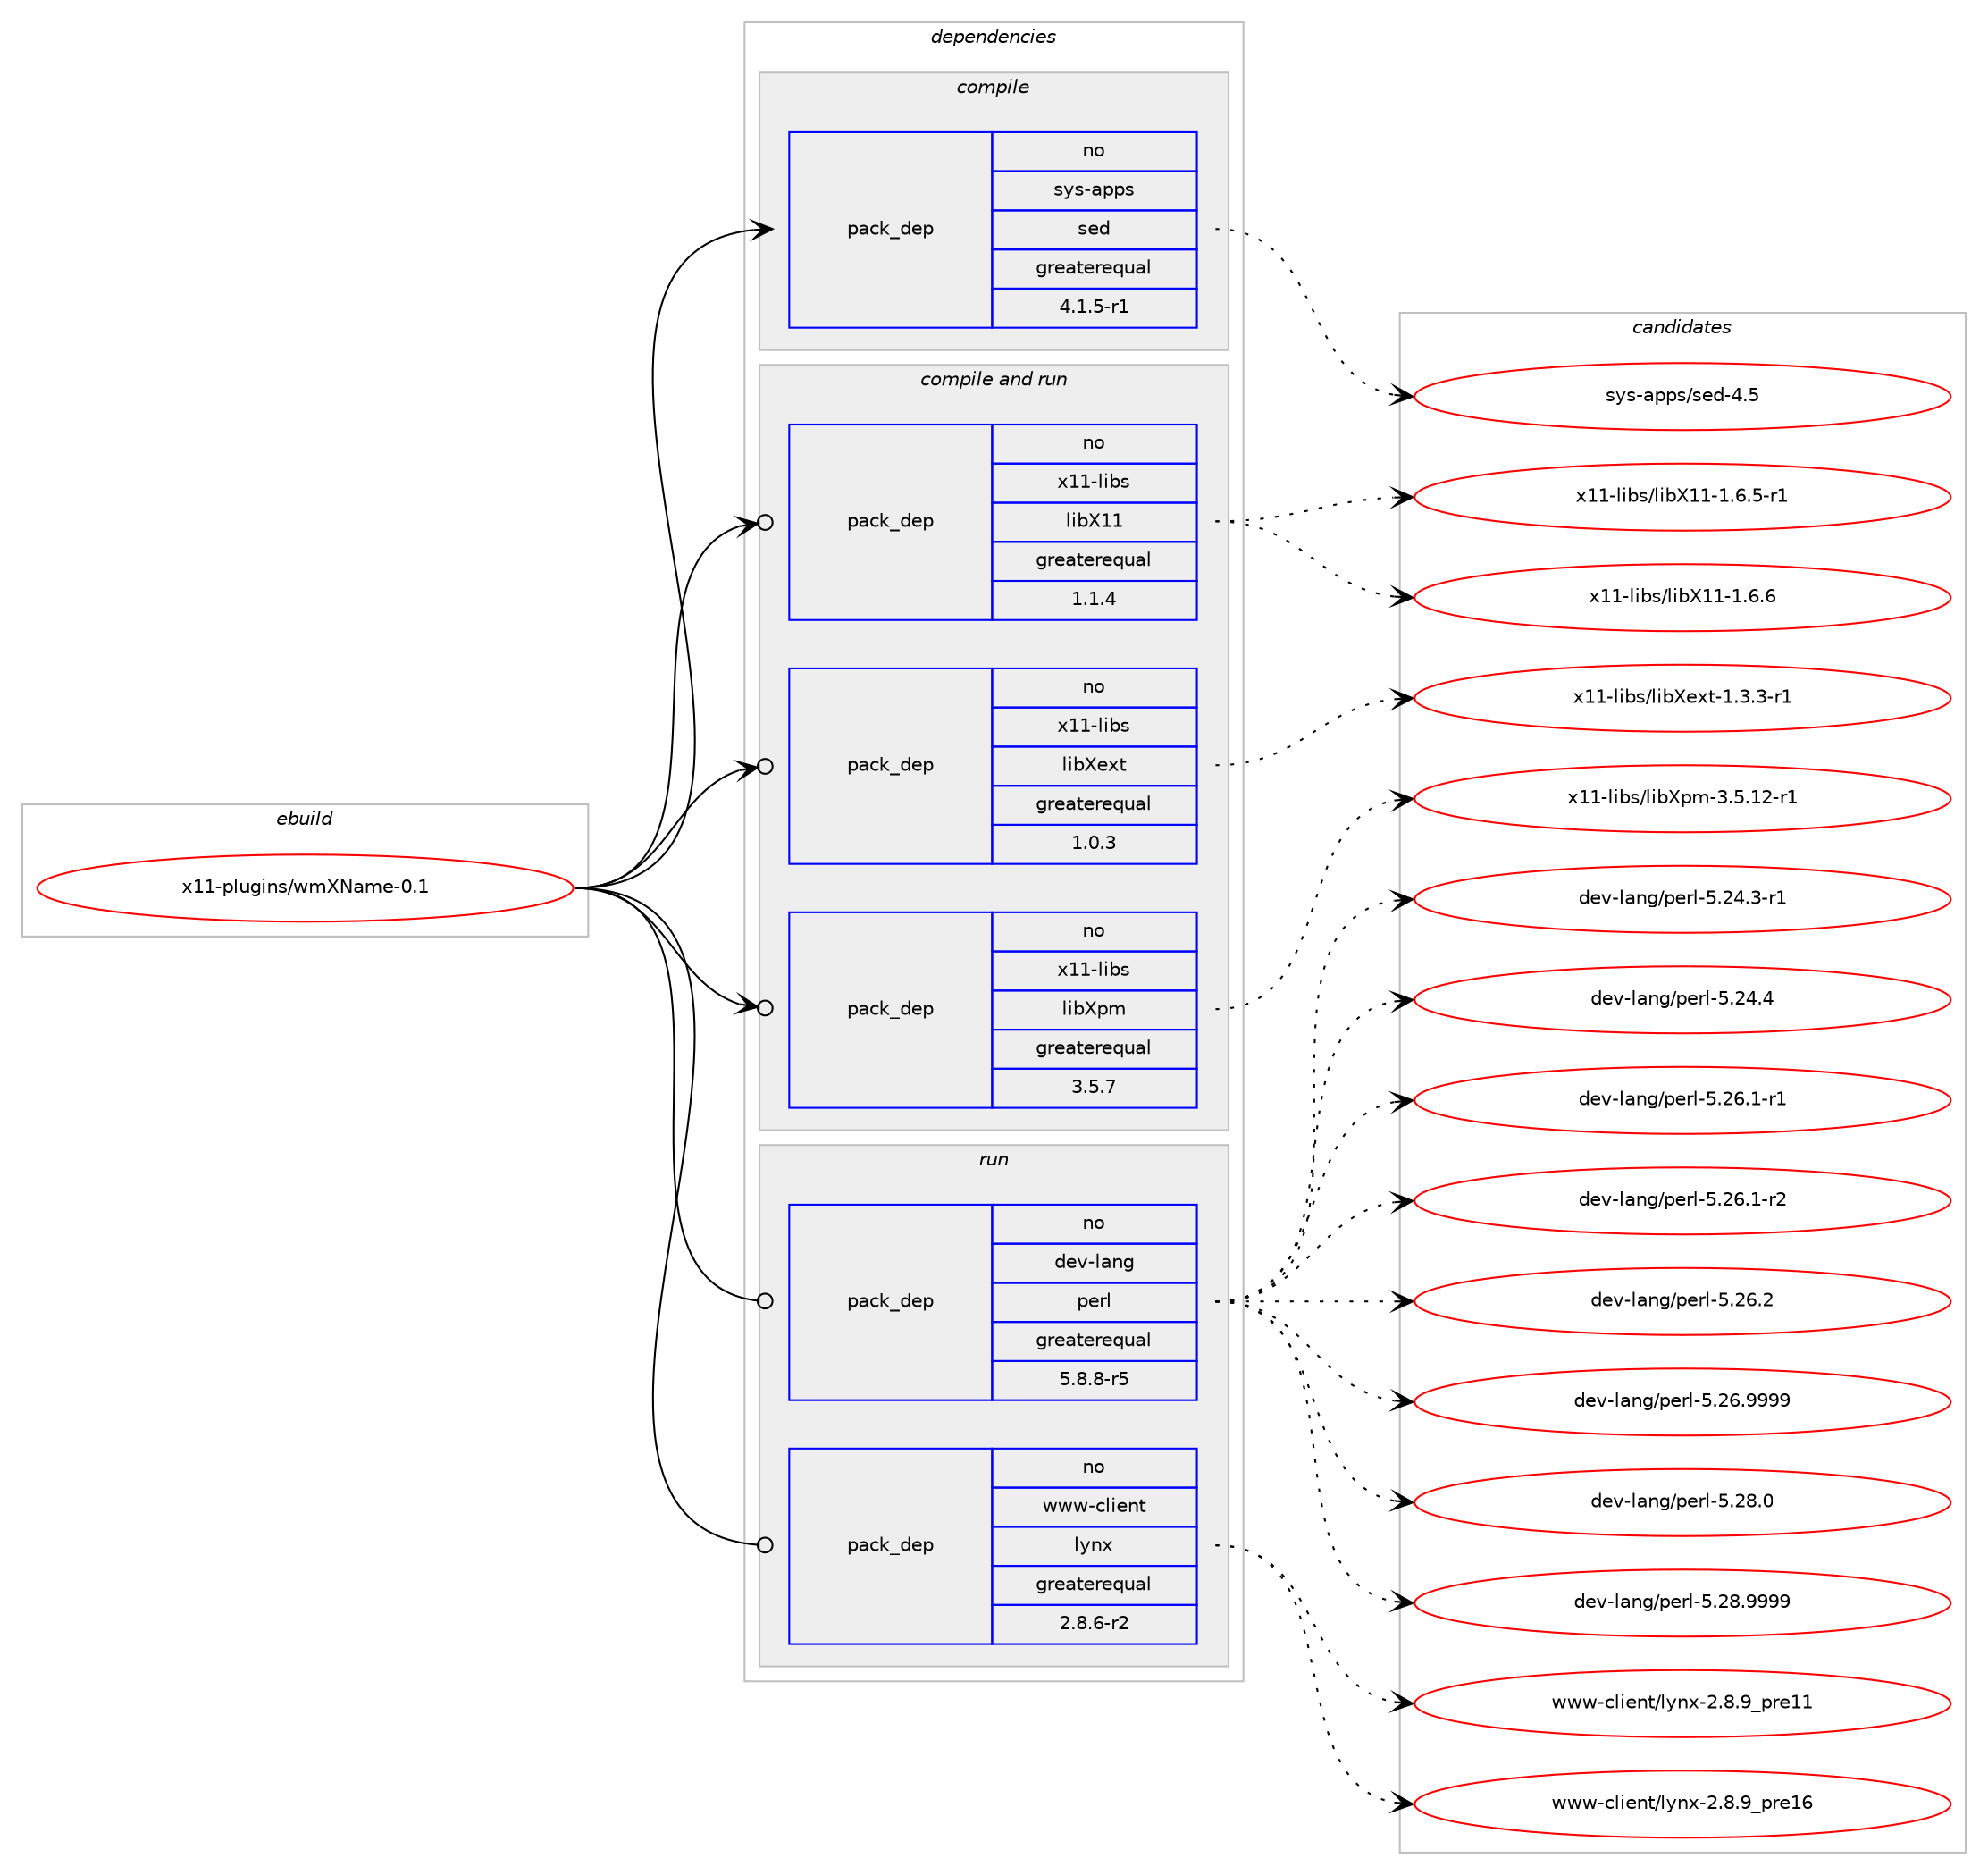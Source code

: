 digraph prolog {

# *************
# Graph options
# *************

newrank=true;
concentrate=true;
compound=true;
graph [rankdir=LR,fontname=Helvetica,fontsize=10,ranksep=1.5];#, ranksep=2.5, nodesep=0.2];
edge  [arrowhead=vee];
node  [fontname=Helvetica,fontsize=10];

# **********
# The ebuild
# **********

subgraph cluster_leftcol {
color=gray;
rank=same;
label=<<i>ebuild</i>>;
id [label="x11-plugins/wmXName-0.1", color=red, width=4, href="../x11-plugins/wmXName-0.1.svg"];
}

# ****************
# The dependencies
# ****************

subgraph cluster_midcol {
color=gray;
label=<<i>dependencies</i>>;
subgraph cluster_compile {
fillcolor="#eeeeee";
style=filled;
label=<<i>compile</i>>;
subgraph pack3715 {
dependency5263 [label=<<TABLE BORDER="0" CELLBORDER="1" CELLSPACING="0" CELLPADDING="4" WIDTH="220"><TR><TD ROWSPAN="6" CELLPADDING="30">pack_dep</TD></TR><TR><TD WIDTH="110">no</TD></TR><TR><TD>sys-apps</TD></TR><TR><TD>sed</TD></TR><TR><TD>greaterequal</TD></TR><TR><TD>4.1.5-r1</TD></TR></TABLE>>, shape=none, color=blue];
}
id:e -> dependency5263:w [weight=20,style="solid",arrowhead="vee"];
}
subgraph cluster_compileandrun {
fillcolor="#eeeeee";
style=filled;
label=<<i>compile and run</i>>;
subgraph pack3716 {
dependency5264 [label=<<TABLE BORDER="0" CELLBORDER="1" CELLSPACING="0" CELLPADDING="4" WIDTH="220"><TR><TD ROWSPAN="6" CELLPADDING="30">pack_dep</TD></TR><TR><TD WIDTH="110">no</TD></TR><TR><TD>x11-libs</TD></TR><TR><TD>libX11</TD></TR><TR><TD>greaterequal</TD></TR><TR><TD>1.1.4</TD></TR></TABLE>>, shape=none, color=blue];
}
id:e -> dependency5264:w [weight=20,style="solid",arrowhead="odotvee"];
subgraph pack3717 {
dependency5265 [label=<<TABLE BORDER="0" CELLBORDER="1" CELLSPACING="0" CELLPADDING="4" WIDTH="220"><TR><TD ROWSPAN="6" CELLPADDING="30">pack_dep</TD></TR><TR><TD WIDTH="110">no</TD></TR><TR><TD>x11-libs</TD></TR><TR><TD>libXext</TD></TR><TR><TD>greaterequal</TD></TR><TR><TD>1.0.3</TD></TR></TABLE>>, shape=none, color=blue];
}
id:e -> dependency5265:w [weight=20,style="solid",arrowhead="odotvee"];
subgraph pack3718 {
dependency5266 [label=<<TABLE BORDER="0" CELLBORDER="1" CELLSPACING="0" CELLPADDING="4" WIDTH="220"><TR><TD ROWSPAN="6" CELLPADDING="30">pack_dep</TD></TR><TR><TD WIDTH="110">no</TD></TR><TR><TD>x11-libs</TD></TR><TR><TD>libXpm</TD></TR><TR><TD>greaterequal</TD></TR><TR><TD>3.5.7</TD></TR></TABLE>>, shape=none, color=blue];
}
id:e -> dependency5266:w [weight=20,style="solid",arrowhead="odotvee"];
}
subgraph cluster_run {
fillcolor="#eeeeee";
style=filled;
label=<<i>run</i>>;
subgraph pack3719 {
dependency5267 [label=<<TABLE BORDER="0" CELLBORDER="1" CELLSPACING="0" CELLPADDING="4" WIDTH="220"><TR><TD ROWSPAN="6" CELLPADDING="30">pack_dep</TD></TR><TR><TD WIDTH="110">no</TD></TR><TR><TD>dev-lang</TD></TR><TR><TD>perl</TD></TR><TR><TD>greaterequal</TD></TR><TR><TD>5.8.8-r5</TD></TR></TABLE>>, shape=none, color=blue];
}
id:e -> dependency5267:w [weight=20,style="solid",arrowhead="odot"];
subgraph pack3720 {
dependency5268 [label=<<TABLE BORDER="0" CELLBORDER="1" CELLSPACING="0" CELLPADDING="4" WIDTH="220"><TR><TD ROWSPAN="6" CELLPADDING="30">pack_dep</TD></TR><TR><TD WIDTH="110">no</TD></TR><TR><TD>www-client</TD></TR><TR><TD>lynx</TD></TR><TR><TD>greaterequal</TD></TR><TR><TD>2.8.6-r2</TD></TR></TABLE>>, shape=none, color=blue];
}
id:e -> dependency5268:w [weight=20,style="solid",arrowhead="odot"];
}
}

# **************
# The candidates
# **************

subgraph cluster_choices {
rank=same;
color=gray;
label=<<i>candidates</i>>;

subgraph choice3715 {
color=black;
nodesep=1;
choice11512111545971121121154711510110045524653 [label="sys-apps/sed-4.5", color=red, width=4,href="../sys-apps/sed-4.5.svg"];
dependency5263:e -> choice11512111545971121121154711510110045524653:w [style=dotted,weight="100"];
}
subgraph choice3716 {
color=black;
nodesep=1;
choice1204949451081059811547108105988849494549465446534511449 [label="x11-libs/libX11-1.6.5-r1", color=red, width=4,href="../x11-libs/libX11-1.6.5-r1.svg"];
choice120494945108105981154710810598884949454946544654 [label="x11-libs/libX11-1.6.6", color=red, width=4,href="../x11-libs/libX11-1.6.6.svg"];
dependency5264:e -> choice1204949451081059811547108105988849494549465446534511449:w [style=dotted,weight="100"];
dependency5264:e -> choice120494945108105981154710810598884949454946544654:w [style=dotted,weight="100"];
}
subgraph choice3717 {
color=black;
nodesep=1;
choice120494945108105981154710810598881011201164549465146514511449 [label="x11-libs/libXext-1.3.3-r1", color=red, width=4,href="../x11-libs/libXext-1.3.3-r1.svg"];
dependency5265:e -> choice120494945108105981154710810598881011201164549465146514511449:w [style=dotted,weight="100"];
}
subgraph choice3718 {
color=black;
nodesep=1;
choice12049494510810598115471081059888112109455146534649504511449 [label="x11-libs/libXpm-3.5.12-r1", color=red, width=4,href="../x11-libs/libXpm-3.5.12-r1.svg"];
dependency5266:e -> choice12049494510810598115471081059888112109455146534649504511449:w [style=dotted,weight="100"];
}
subgraph choice3719 {
color=black;
nodesep=1;
choice100101118451089711010347112101114108455346505246514511449 [label="dev-lang/perl-5.24.3-r1", color=red, width=4,href="../dev-lang/perl-5.24.3-r1.svg"];
choice10010111845108971101034711210111410845534650524652 [label="dev-lang/perl-5.24.4", color=red, width=4,href="../dev-lang/perl-5.24.4.svg"];
choice100101118451089711010347112101114108455346505446494511449 [label="dev-lang/perl-5.26.1-r1", color=red, width=4,href="../dev-lang/perl-5.26.1-r1.svg"];
choice100101118451089711010347112101114108455346505446494511450 [label="dev-lang/perl-5.26.1-r2", color=red, width=4,href="../dev-lang/perl-5.26.1-r2.svg"];
choice10010111845108971101034711210111410845534650544650 [label="dev-lang/perl-5.26.2", color=red, width=4,href="../dev-lang/perl-5.26.2.svg"];
choice10010111845108971101034711210111410845534650544657575757 [label="dev-lang/perl-5.26.9999", color=red, width=4,href="../dev-lang/perl-5.26.9999.svg"];
choice10010111845108971101034711210111410845534650564648 [label="dev-lang/perl-5.28.0", color=red, width=4,href="../dev-lang/perl-5.28.0.svg"];
choice10010111845108971101034711210111410845534650564657575757 [label="dev-lang/perl-5.28.9999", color=red, width=4,href="../dev-lang/perl-5.28.9999.svg"];
dependency5267:e -> choice100101118451089711010347112101114108455346505246514511449:w [style=dotted,weight="100"];
dependency5267:e -> choice10010111845108971101034711210111410845534650524652:w [style=dotted,weight="100"];
dependency5267:e -> choice100101118451089711010347112101114108455346505446494511449:w [style=dotted,weight="100"];
dependency5267:e -> choice100101118451089711010347112101114108455346505446494511450:w [style=dotted,weight="100"];
dependency5267:e -> choice10010111845108971101034711210111410845534650544650:w [style=dotted,weight="100"];
dependency5267:e -> choice10010111845108971101034711210111410845534650544657575757:w [style=dotted,weight="100"];
dependency5267:e -> choice10010111845108971101034711210111410845534650564648:w [style=dotted,weight="100"];
dependency5267:e -> choice10010111845108971101034711210111410845534650564657575757:w [style=dotted,weight="100"];
}
subgraph choice3720 {
color=black;
nodesep=1;
choice119119119459910810510111011647108121110120455046564657951121141014949 [label="www-client/lynx-2.8.9_pre11", color=red, width=4,href="../www-client/lynx-2.8.9_pre11.svg"];
choice119119119459910810510111011647108121110120455046564657951121141014954 [label="www-client/lynx-2.8.9_pre16", color=red, width=4,href="../www-client/lynx-2.8.9_pre16.svg"];
dependency5268:e -> choice119119119459910810510111011647108121110120455046564657951121141014949:w [style=dotted,weight="100"];
dependency5268:e -> choice119119119459910810510111011647108121110120455046564657951121141014954:w [style=dotted,weight="100"];
}
}

}
